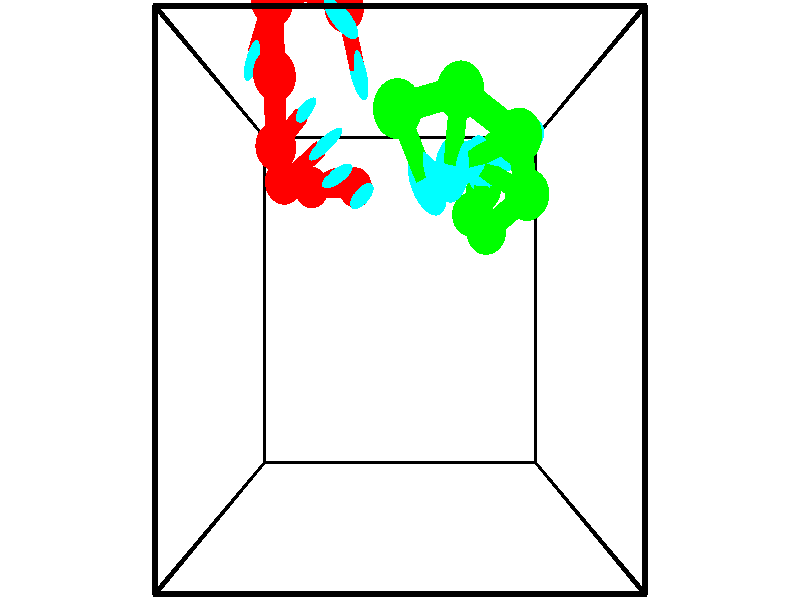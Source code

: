 // switches for output
#declare DRAW_BASES = 1; // possible values are 0, 1; only relevant for DNA ribbons
#declare DRAW_BASES_TYPE = 3; // possible values are 1, 2, 3; only relevant for DNA ribbons
#declare DRAW_FOG = 0; // set to 1 to enable fog

#include "colors.inc"

#include "transforms.inc"
background { rgb <1, 1, 1>}

#default {
   normal{
       ripples 0.25
       frequency 0.20
       turbulence 0.2
       lambda 5
   }
	finish {
		phong 0.1
		phong_size 40.
	}
}

// original window dimensions: 1024x640


// camera settings

camera {
	sky <-0, 1, 0>
	up <-0, 1, 0>
	right 1.6 * <1, 0, 0>
	location <2.5, 2.5, 11.1562>
	look_at <2.5, 2.5, 2.5>
	direction <0, 0, -8.6562>
	angle 67.0682
}


# declare cpy_camera_pos = <2.5, 2.5, 11.1562>;
# if (DRAW_FOG = 1)
fog {
	fog_type 2
	up vnormalize(cpy_camera_pos)
	color rgbt<1,1,1,0.3>
	distance 1e-5
	fog_alt 3e-3
	fog_offset 4
}
# end


// LIGHTS

# declare lum = 6;
global_settings {
	ambient_light rgb lum * <0.05, 0.05, 0.05>
	max_trace_level 15
}# declare cpy_direct_light_amount = 0.25;
light_source
{	1000 * <-1, -1, 1>,
	rgb lum * cpy_direct_light_amount
	parallel
}

light_source
{	1000 * <1, 1, -1>,
	rgb lum * cpy_direct_light_amount
	parallel
}

// strand 0

// nucleotide -1

// particle -1
sphere {
	<1.791732, 5.589553, 3.508129> 0.250000
	pigment { color rgbt <1,0,0,0> }
	no_shadow
}
cylinder {
	<1.881868, 5.252182, 3.313049>,  <1.935950, 5.049759, 3.196002>, 0.100000
	pigment { color rgbt <1,0,0,0> }
	no_shadow
}
cylinder {
	<1.881868, 5.252182, 3.313049>,  <1.791732, 5.589553, 3.508129>, 0.100000
	pigment { color rgbt <1,0,0,0> }
	no_shadow
}

// particle -1
sphere {
	<1.881868, 5.252182, 3.313049> 0.100000
	pigment { color rgbt <1,0,0,0> }
	no_shadow
}
sphere {
	0, 1
	scale<0.080000,0.200000,0.300000>
	matrix <-0.853860, -0.412032, 0.318046,
		-0.469197, 0.344759, -0.813016,
		0.225340, -0.843428, -0.487700,
		1.949471, 4.999154, 3.166740>
	pigment { color rgbt <0,1,1,0> }
	no_shadow
}
cylinder {
	<1.585654, 5.536439, 4.272569>,  <1.791732, 5.589553, 3.508129>, 0.130000
	pigment { color rgbt <1,0,0,0> }
	no_shadow
}

// nucleotide -1

// particle -1
sphere {
	<1.585654, 5.536439, 4.272569> 0.250000
	pigment { color rgbt <1,0,0,0> }
	no_shadow
}
cylinder {
	<1.745291, 5.246162, 4.496746>,  <1.841073, 5.071997, 4.631253>, 0.100000
	pigment { color rgbt <1,0,0,0> }
	no_shadow
}
cylinder {
	<1.745291, 5.246162, 4.496746>,  <1.585654, 5.536439, 4.272569>, 0.100000
	pigment { color rgbt <1,0,0,0> }
	no_shadow
}

// particle -1
sphere {
	<1.745291, 5.246162, 4.496746> 0.100000
	pigment { color rgbt <1,0,0,0> }
	no_shadow
}
sphere {
	0, 1
	scale<0.080000,0.200000,0.300000>
	matrix <-0.621100, -0.663600, -0.416977,
		0.674507, -0.181679, -0.715565,
		0.399093, -0.725691, 0.560444,
		1.865018, 5.028455, 4.664879>
	pigment { color rgbt <0,1,1,0> }
	no_shadow
}
cylinder {
	<0.958990, 5.502623, 3.897790>,  <1.585654, 5.536439, 4.272569>, 0.130000
	pigment { color rgbt <1,0,0,0> }
	no_shadow
}

// nucleotide -1

// particle -1
sphere {
	<0.958990, 5.502623, 3.897790> 0.250000
	pigment { color rgbt <1,0,0,0> }
	no_shadow
}
cylinder {
	<0.776266, 5.268639, 3.629717>,  <0.666632, 5.128248, 3.468873>, 0.100000
	pigment { color rgbt <1,0,0,0> }
	no_shadow
}
cylinder {
	<0.776266, 5.268639, 3.629717>,  <0.958990, 5.502623, 3.897790>, 0.100000
	pigment { color rgbt <1,0,0,0> }
	no_shadow
}

// particle -1
sphere {
	<0.776266, 5.268639, 3.629717> 0.100000
	pigment { color rgbt <1,0,0,0> }
	no_shadow
}
sphere {
	0, 1
	scale<0.080000,0.200000,0.300000>
	matrix <0.860949, -0.480276, -0.167637,
		-0.223811, -0.653571, 0.723017,
		-0.456810, -0.584961, -0.670182,
		0.639223, 5.093150, 3.428662>
	pigment { color rgbt <0,1,1,0> }
	no_shadow
}
cylinder {
	<1.004537, 4.733265, 3.957720>,  <0.958990, 5.502623, 3.897790>, 0.130000
	pigment { color rgbt <1,0,0,0> }
	no_shadow
}

// nucleotide -1

// particle -1
sphere {
	<1.004537, 4.733265, 3.957720> 0.250000
	pigment { color rgbt <1,0,0,0> }
	no_shadow
}
cylinder {
	<0.993143, 4.805931, 3.564541>,  <0.986307, 4.849531, 3.328633>, 0.100000
	pigment { color rgbt <1,0,0,0> }
	no_shadow
}
cylinder {
	<0.993143, 4.805931, 3.564541>,  <1.004537, 4.733265, 3.957720>, 0.100000
	pigment { color rgbt <1,0,0,0> }
	no_shadow
}

// particle -1
sphere {
	<0.993143, 4.805931, 3.564541> 0.100000
	pigment { color rgbt <1,0,0,0> }
	no_shadow
}
sphere {
	0, 1
	scale<0.080000,0.200000,0.300000>
	matrix <0.794610, -0.592479, -0.132527,
		-0.606451, -0.784835, -0.127478,
		-0.028484, 0.181666, -0.982948,
		0.984598, 4.860431, 3.269657>
	pigment { color rgbt <0,1,1,0> }
	no_shadow
}
cylinder {
	<0.949587, 4.094675, 3.610775>,  <1.004537, 4.733265, 3.957720>, 0.130000
	pigment { color rgbt <1,0,0,0> }
	no_shadow
}

// nucleotide -1

// particle -1
sphere {
	<0.949587, 4.094675, 3.610775> 0.250000
	pigment { color rgbt <1,0,0,0> }
	no_shadow
}
cylinder {
	<1.093975, 4.357277, 3.345837>,  <1.180608, 4.514838, 3.186873>, 0.100000
	pigment { color rgbt <1,0,0,0> }
	no_shadow
}
cylinder {
	<1.093975, 4.357277, 3.345837>,  <0.949587, 4.094675, 3.610775>, 0.100000
	pigment { color rgbt <1,0,0,0> }
	no_shadow
}

// particle -1
sphere {
	<1.093975, 4.357277, 3.345837> 0.100000
	pigment { color rgbt <1,0,0,0> }
	no_shadow
}
sphere {
	0, 1
	scale<0.080000,0.200000,0.300000>
	matrix <0.663096, -0.680086, -0.312709,
		-0.655747, -0.326321, -0.680816,
		0.360969, 0.656505, -0.662346,
		1.202266, 4.554228, 3.147133>
	pigment { color rgbt <0,1,1,0> }
	no_shadow
}
cylinder {
	<0.915187, 3.835113, 2.927132>,  <0.949587, 4.094675, 3.610775>, 0.130000
	pigment { color rgbt <1,0,0,0> }
	no_shadow
}

// nucleotide -1

// particle -1
sphere {
	<0.915187, 3.835113, 2.927132> 0.250000
	pigment { color rgbt <1,0,0,0> }
	no_shadow
}
cylinder {
	<1.234432, 4.075455, 2.944971>,  <1.425979, 4.219660, 2.955674>, 0.100000
	pigment { color rgbt <1,0,0,0> }
	no_shadow
}
cylinder {
	<1.234432, 4.075455, 2.944971>,  <0.915187, 3.835113, 2.927132>, 0.100000
	pigment { color rgbt <1,0,0,0> }
	no_shadow
}

// particle -1
sphere {
	<1.234432, 4.075455, 2.944971> 0.100000
	pigment { color rgbt <1,0,0,0> }
	no_shadow
}
sphere {
	0, 1
	scale<0.080000,0.200000,0.300000>
	matrix <0.585674, -0.756312, -0.291510,
		-0.141426, 0.258777, -0.955527,
		0.798113, 0.600855, 0.044597,
		1.473866, 4.255711, 2.958350>
	pigment { color rgbt <0,1,1,0> }
	no_shadow
}
cylinder {
	<1.204319, 3.871179, 2.322366>,  <0.915187, 3.835113, 2.927132>, 0.130000
	pigment { color rgbt <1,0,0,0> }
	no_shadow
}

// nucleotide -1

// particle -1
sphere {
	<1.204319, 3.871179, 2.322366> 0.250000
	pigment { color rgbt <1,0,0,0> }
	no_shadow
}
cylinder {
	<1.450640, 3.898071, 2.636377>,  <1.598432, 3.914207, 2.824784>, 0.100000
	pigment { color rgbt <1,0,0,0> }
	no_shadow
}
cylinder {
	<1.450640, 3.898071, 2.636377>,  <1.204319, 3.871179, 2.322366>, 0.100000
	pigment { color rgbt <1,0,0,0> }
	no_shadow
}

// particle -1
sphere {
	<1.450640, 3.898071, 2.636377> 0.100000
	pigment { color rgbt <1,0,0,0> }
	no_shadow
}
sphere {
	0, 1
	scale<0.080000,0.200000,0.300000>
	matrix <0.520573, -0.782622, -0.341330,
		0.591432, 0.618855, -0.516939,
		0.615802, 0.067230, 0.785028,
		1.635380, 3.918240, 2.871886>
	pigment { color rgbt <0,1,1,0> }
	no_shadow
}
cylinder {
	<1.827482, 3.909184, 2.071422>,  <1.204319, 3.871179, 2.322366>, 0.130000
	pigment { color rgbt <1,0,0,0> }
	no_shadow
}

// nucleotide -1

// particle -1
sphere {
	<1.827482, 3.909184, 2.071422> 0.250000
	pigment { color rgbt <1,0,0,0> }
	no_shadow
}
cylinder {
	<1.906267, 3.795929, 2.446877>,  <1.953538, 3.727976, 2.672149>, 0.100000
	pigment { color rgbt <1,0,0,0> }
	no_shadow
}
cylinder {
	<1.906267, 3.795929, 2.446877>,  <1.827482, 3.909184, 2.071422>, 0.100000
	pigment { color rgbt <1,0,0,0> }
	no_shadow
}

// particle -1
sphere {
	<1.906267, 3.795929, 2.446877> 0.100000
	pigment { color rgbt <1,0,0,0> }
	no_shadow
}
sphere {
	0, 1
	scale<0.080000,0.200000,0.300000>
	matrix <0.626008, -0.700497, -0.342664,
		0.754533, 0.655085, 0.039275,
		0.196962, -0.283138, 0.938637,
		1.965356, 3.710988, 2.728467>
	pigment { color rgbt <0,1,1,0> }
	no_shadow
}
// strand 1

// nucleotide -1

// particle -1
sphere {
	<2.474868, 4.122700, 5.006354> 0.250000
	pigment { color rgbt <0,1,0,0> }
	no_shadow
}
cylinder {
	<2.651243, 3.772865, 4.925684>,  <2.757068, 3.562965, 4.877282>, 0.100000
	pigment { color rgbt <0,1,0,0> }
	no_shadow
}
cylinder {
	<2.651243, 3.772865, 4.925684>,  <2.474868, 4.122700, 5.006354>, 0.100000
	pigment { color rgbt <0,1,0,0> }
	no_shadow
}

// particle -1
sphere {
	<2.651243, 3.772865, 4.925684> 0.100000
	pigment { color rgbt <0,1,0,0> }
	no_shadow
}
sphere {
	0, 1
	scale<0.080000,0.200000,0.300000>
	matrix <0.539807, 0.437929, -0.718906,
		0.717065, 0.208127, 0.665207,
		0.440938, -0.874586, -0.201676,
		2.783525, 3.510489, 4.865181>
	pigment { color rgbt <0,1,1,0> }
	no_shadow
}
cylinder {
	<3.131489, 4.331642, 4.821626>,  <2.474868, 4.122700, 5.006354>, 0.130000
	pigment { color rgbt <0,1,0,0> }
	no_shadow
}

// nucleotide -1

// particle -1
sphere {
	<3.131489, 4.331642, 4.821626> 0.250000
	pigment { color rgbt <0,1,0,0> }
	no_shadow
}
cylinder {
	<3.092235, 3.959846, 4.679403>,  <3.068682, 3.736769, 4.594070>, 0.100000
	pigment { color rgbt <0,1,0,0> }
	no_shadow
}
cylinder {
	<3.092235, 3.959846, 4.679403>,  <3.131489, 4.331642, 4.821626>, 0.100000
	pigment { color rgbt <0,1,0,0> }
	no_shadow
}

// particle -1
sphere {
	<3.092235, 3.959846, 4.679403> 0.100000
	pigment { color rgbt <0,1,0,0> }
	no_shadow
}
sphere {
	0, 1
	scale<0.080000,0.200000,0.300000>
	matrix <0.451652, 0.276768, -0.848180,
		0.886781, -0.243824, 0.392645,
		-0.098136, -0.929489, -0.355557,
		3.062794, 3.681000, 4.572736>
	pigment { color rgbt <0,1,1,0> }
	no_shadow
}
cylinder {
	<3.779114, 3.974421, 4.626387>,  <3.131489, 4.331642, 4.821626>, 0.130000
	pigment { color rgbt <0,1,0,0> }
	no_shadow
}

// nucleotide -1

// particle -1
sphere {
	<3.779114, 3.974421, 4.626387> 0.250000
	pigment { color rgbt <0,1,0,0> }
	no_shadow
}
cylinder {
	<3.454796, 3.874359, 4.414715>,  <3.260205, 3.814322, 4.287712>, 0.100000
	pigment { color rgbt <0,1,0,0> }
	no_shadow
}
cylinder {
	<3.454796, 3.874359, 4.414715>,  <3.779114, 3.974421, 4.626387>, 0.100000
	pigment { color rgbt <0,1,0,0> }
	no_shadow
}

// particle -1
sphere {
	<3.454796, 3.874359, 4.414715> 0.100000
	pigment { color rgbt <0,1,0,0> }
	no_shadow
}
sphere {
	0, 1
	scale<0.080000,0.200000,0.300000>
	matrix <0.484716, 0.219842, -0.846593,
		0.328115, -0.942917, -0.056993,
		-0.810796, -0.250154, -0.529181,
		3.211557, 3.799313, 4.255960>
	pigment { color rgbt <0,1,1,0> }
	no_shadow
}
cylinder {
	<3.979679, 3.518071, 4.135813>,  <3.779114, 3.974421, 4.626387>, 0.130000
	pigment { color rgbt <0,1,0,0> }
	no_shadow
}

// nucleotide -1

// particle -1
sphere {
	<3.979679, 3.518071, 4.135813> 0.250000
	pigment { color rgbt <0,1,0,0> }
	no_shadow
}
cylinder {
	<3.644285, 3.710258, 4.032980>,  <3.443049, 3.825571, 3.971280>, 0.100000
	pigment { color rgbt <0,1,0,0> }
	no_shadow
}
cylinder {
	<3.644285, 3.710258, 4.032980>,  <3.979679, 3.518071, 4.135813>, 0.100000
	pigment { color rgbt <0,1,0,0> }
	no_shadow
}

// particle -1
sphere {
	<3.644285, 3.710258, 4.032980> 0.100000
	pigment { color rgbt <0,1,0,0> }
	no_shadow
}
sphere {
	0, 1
	scale<0.080000,0.200000,0.300000>
	matrix <0.413358, 0.253399, -0.874599,
		-0.355074, -0.839606, -0.411078,
		-0.838485, 0.480470, -0.257083,
		3.392740, 3.854399, 3.955855>
	pigment { color rgbt <0,1,1,0> }
	no_shadow
}
cylinder {
	<3.589101, 3.226053, 3.531498>,  <3.979679, 3.518071, 4.135813>, 0.130000
	pigment { color rgbt <0,1,0,0> }
	no_shadow
}

// nucleotide -1

// particle -1
sphere {
	<3.589101, 3.226053, 3.531498> 0.250000
	pigment { color rgbt <0,1,0,0> }
	no_shadow
}
cylinder {
	<3.538042, 3.621964, 3.556959>,  <3.507407, 3.859509, 3.572236>, 0.100000
	pigment { color rgbt <0,1,0,0> }
	no_shadow
}
cylinder {
	<3.538042, 3.621964, 3.556959>,  <3.589101, 3.226053, 3.531498>, 0.100000
	pigment { color rgbt <0,1,0,0> }
	no_shadow
}

// particle -1
sphere {
	<3.538042, 3.621964, 3.556959> 0.100000
	pigment { color rgbt <0,1,0,0> }
	no_shadow
}
sphere {
	0, 1
	scale<0.080000,0.200000,0.300000>
	matrix <0.559397, 0.124842, -0.819444,
		-0.819012, -0.068992, -0.569613,
		-0.127647, 0.989775, 0.063653,
		3.499748, 3.918896, 3.576055>
	pigment { color rgbt <0,1,1,0> }
	no_shadow
}
cylinder {
	<3.465293, 3.478230, 2.878783>,  <3.589101, 3.226053, 3.531498>, 0.130000
	pigment { color rgbt <0,1,0,0> }
	no_shadow
}

// nucleotide -1

// particle -1
sphere {
	<3.465293, 3.478230, 2.878783> 0.250000
	pigment { color rgbt <0,1,0,0> }
	no_shadow
}
cylinder {
	<3.609652, 3.786858, 3.088329>,  <3.696267, 3.972034, 3.214057>, 0.100000
	pigment { color rgbt <0,1,0,0> }
	no_shadow
}
cylinder {
	<3.609652, 3.786858, 3.088329>,  <3.465293, 3.478230, 2.878783>, 0.100000
	pigment { color rgbt <0,1,0,0> }
	no_shadow
}

// particle -1
sphere {
	<3.609652, 3.786858, 3.088329> 0.100000
	pigment { color rgbt <0,1,0,0> }
	no_shadow
}
sphere {
	0, 1
	scale<0.080000,0.200000,0.300000>
	matrix <0.729855, 0.116020, -0.673684,
		-0.580573, 0.625477, -0.521262,
		0.360897, 0.771569, 0.523866,
		3.717921, 4.018328, 3.245489>
	pigment { color rgbt <0,1,1,0> }
	no_shadow
}
cylinder {
	<3.714166, 3.833669, 2.375078>,  <3.465293, 3.478230, 2.878783>, 0.130000
	pigment { color rgbt <0,1,0,0> }
	no_shadow
}

// nucleotide -1

// particle -1
sphere {
	<3.714166, 3.833669, 2.375078> 0.250000
	pigment { color rgbt <0,1,0,0> }
	no_shadow
}
cylinder {
	<3.880937, 4.053909, 2.664356>,  <3.980999, 4.186053, 2.837923>, 0.100000
	pigment { color rgbt <0,1,0,0> }
	no_shadow
}
cylinder {
	<3.880937, 4.053909, 2.664356>,  <3.714166, 3.833669, 2.375078>, 0.100000
	pigment { color rgbt <0,1,0,0> }
	no_shadow
}

// particle -1
sphere {
	<3.880937, 4.053909, 2.664356> 0.100000
	pigment { color rgbt <0,1,0,0> }
	no_shadow
}
sphere {
	0, 1
	scale<0.080000,0.200000,0.300000>
	matrix <0.757152, 0.229823, -0.611476,
		-0.502886, 0.802509, -0.321069,
		0.416926, 0.550600, 0.723196,
		4.006014, 4.219090, 2.881315>
	pigment { color rgbt <0,1,1,0> }
	no_shadow
}
cylinder {
	<3.963083, 4.380652, 2.020543>,  <3.714166, 3.833669, 2.375078>, 0.130000
	pigment { color rgbt <0,1,0,0> }
	no_shadow
}

// nucleotide -1

// particle -1
sphere {
	<3.963083, 4.380652, 2.020543> 0.250000
	pigment { color rgbt <0,1,0,0> }
	no_shadow
}
cylinder {
	<4.163614, 4.410675, 2.365341>,  <4.283933, 4.428689, 2.572220>, 0.100000
	pigment { color rgbt <0,1,0,0> }
	no_shadow
}
cylinder {
	<4.163614, 4.410675, 2.365341>,  <3.963083, 4.380652, 2.020543>, 0.100000
	pigment { color rgbt <0,1,0,0> }
	no_shadow
}

// particle -1
sphere {
	<4.163614, 4.410675, 2.365341> 0.100000
	pigment { color rgbt <0,1,0,0> }
	no_shadow
}
sphere {
	0, 1
	scale<0.080000,0.200000,0.300000>
	matrix <0.820751, 0.274146, -0.501211,
		-0.273932, 0.958754, 0.075833,
		0.501328, 0.075058, 0.861996,
		4.314013, 4.433192, 2.623940>
	pigment { color rgbt <0,1,1,0> }
	no_shadow
}
// box output
cylinder {
	<0.000000, 0.000000, 0.000000>,  <5.000000, 0.000000, 0.000000>, 0.025000
	pigment { color rgbt <0,0,0,0> }
	no_shadow
}
cylinder {
	<0.000000, 0.000000, 0.000000>,  <0.000000, 5.000000, 0.000000>, 0.025000
	pigment { color rgbt <0,0,0,0> }
	no_shadow
}
cylinder {
	<0.000000, 0.000000, 0.000000>,  <0.000000, 0.000000, 5.000000>, 0.025000
	pigment { color rgbt <0,0,0,0> }
	no_shadow
}
cylinder {
	<5.000000, 5.000000, 5.000000>,  <0.000000, 5.000000, 5.000000>, 0.025000
	pigment { color rgbt <0,0,0,0> }
	no_shadow
}
cylinder {
	<5.000000, 5.000000, 5.000000>,  <5.000000, 0.000000, 5.000000>, 0.025000
	pigment { color rgbt <0,0,0,0> }
	no_shadow
}
cylinder {
	<5.000000, 5.000000, 5.000000>,  <5.000000, 5.000000, 0.000000>, 0.025000
	pigment { color rgbt <0,0,0,0> }
	no_shadow
}
cylinder {
	<0.000000, 0.000000, 5.000000>,  <0.000000, 5.000000, 5.000000>, 0.025000
	pigment { color rgbt <0,0,0,0> }
	no_shadow
}
cylinder {
	<0.000000, 0.000000, 5.000000>,  <5.000000, 0.000000, 5.000000>, 0.025000
	pigment { color rgbt <0,0,0,0> }
	no_shadow
}
cylinder {
	<5.000000, 5.000000, 0.000000>,  <0.000000, 5.000000, 0.000000>, 0.025000
	pigment { color rgbt <0,0,0,0> }
	no_shadow
}
cylinder {
	<5.000000, 5.000000, 0.000000>,  <5.000000, 0.000000, 0.000000>, 0.025000
	pigment { color rgbt <0,0,0,0> }
	no_shadow
}
cylinder {
	<5.000000, 0.000000, 5.000000>,  <5.000000, 0.000000, 0.000000>, 0.025000
	pigment { color rgbt <0,0,0,0> }
	no_shadow
}
cylinder {
	<0.000000, 5.000000, 0.000000>,  <0.000000, 5.000000, 5.000000>, 0.025000
	pigment { color rgbt <0,0,0,0> }
	no_shadow
}
// end of box output
